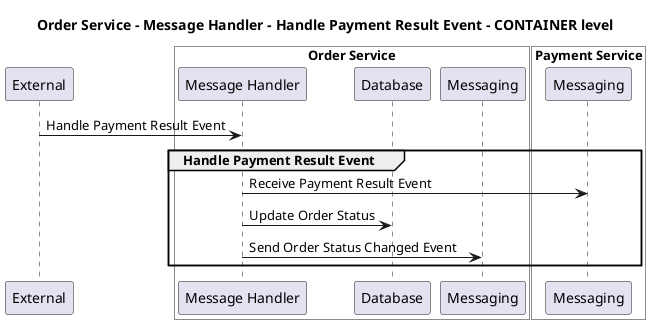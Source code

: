 @startuml

title Order Service - Message Handler - Handle Payment Result Event - CONTAINER level

participant "External" as C4InterFlow.SoftwareSystems.ExternalSystem

box "Order Service" #White
    participant "Message Handler" as ECommercePlatform.SoftwareSystems.OrderService.Containers.MessageHandler
    participant "Database" as ECommercePlatform.SoftwareSystems.OrderService.Containers.Database
    participant "Messaging" as ECommercePlatform.SoftwareSystems.OrderService.Containers.Messaging
end box


box "Payment Service" #White
    participant "Messaging" as ECommercePlatform.SoftwareSystems.PaymentService.Containers.Messaging
end box


C4InterFlow.SoftwareSystems.ExternalSystem -> ECommercePlatform.SoftwareSystems.OrderService.Containers.MessageHandler : Handle Payment Result Event
group Handle Payment Result Event
ECommercePlatform.SoftwareSystems.OrderService.Containers.MessageHandler -> ECommercePlatform.SoftwareSystems.PaymentService.Containers.Messaging : Receive Payment Result Event
ECommercePlatform.SoftwareSystems.OrderService.Containers.MessageHandler -> ECommercePlatform.SoftwareSystems.OrderService.Containers.Database : Update Order Status
ECommercePlatform.SoftwareSystems.OrderService.Containers.MessageHandler -> ECommercePlatform.SoftwareSystems.OrderService.Containers.Messaging : Send Order Status Changed Event
end


@enduml
